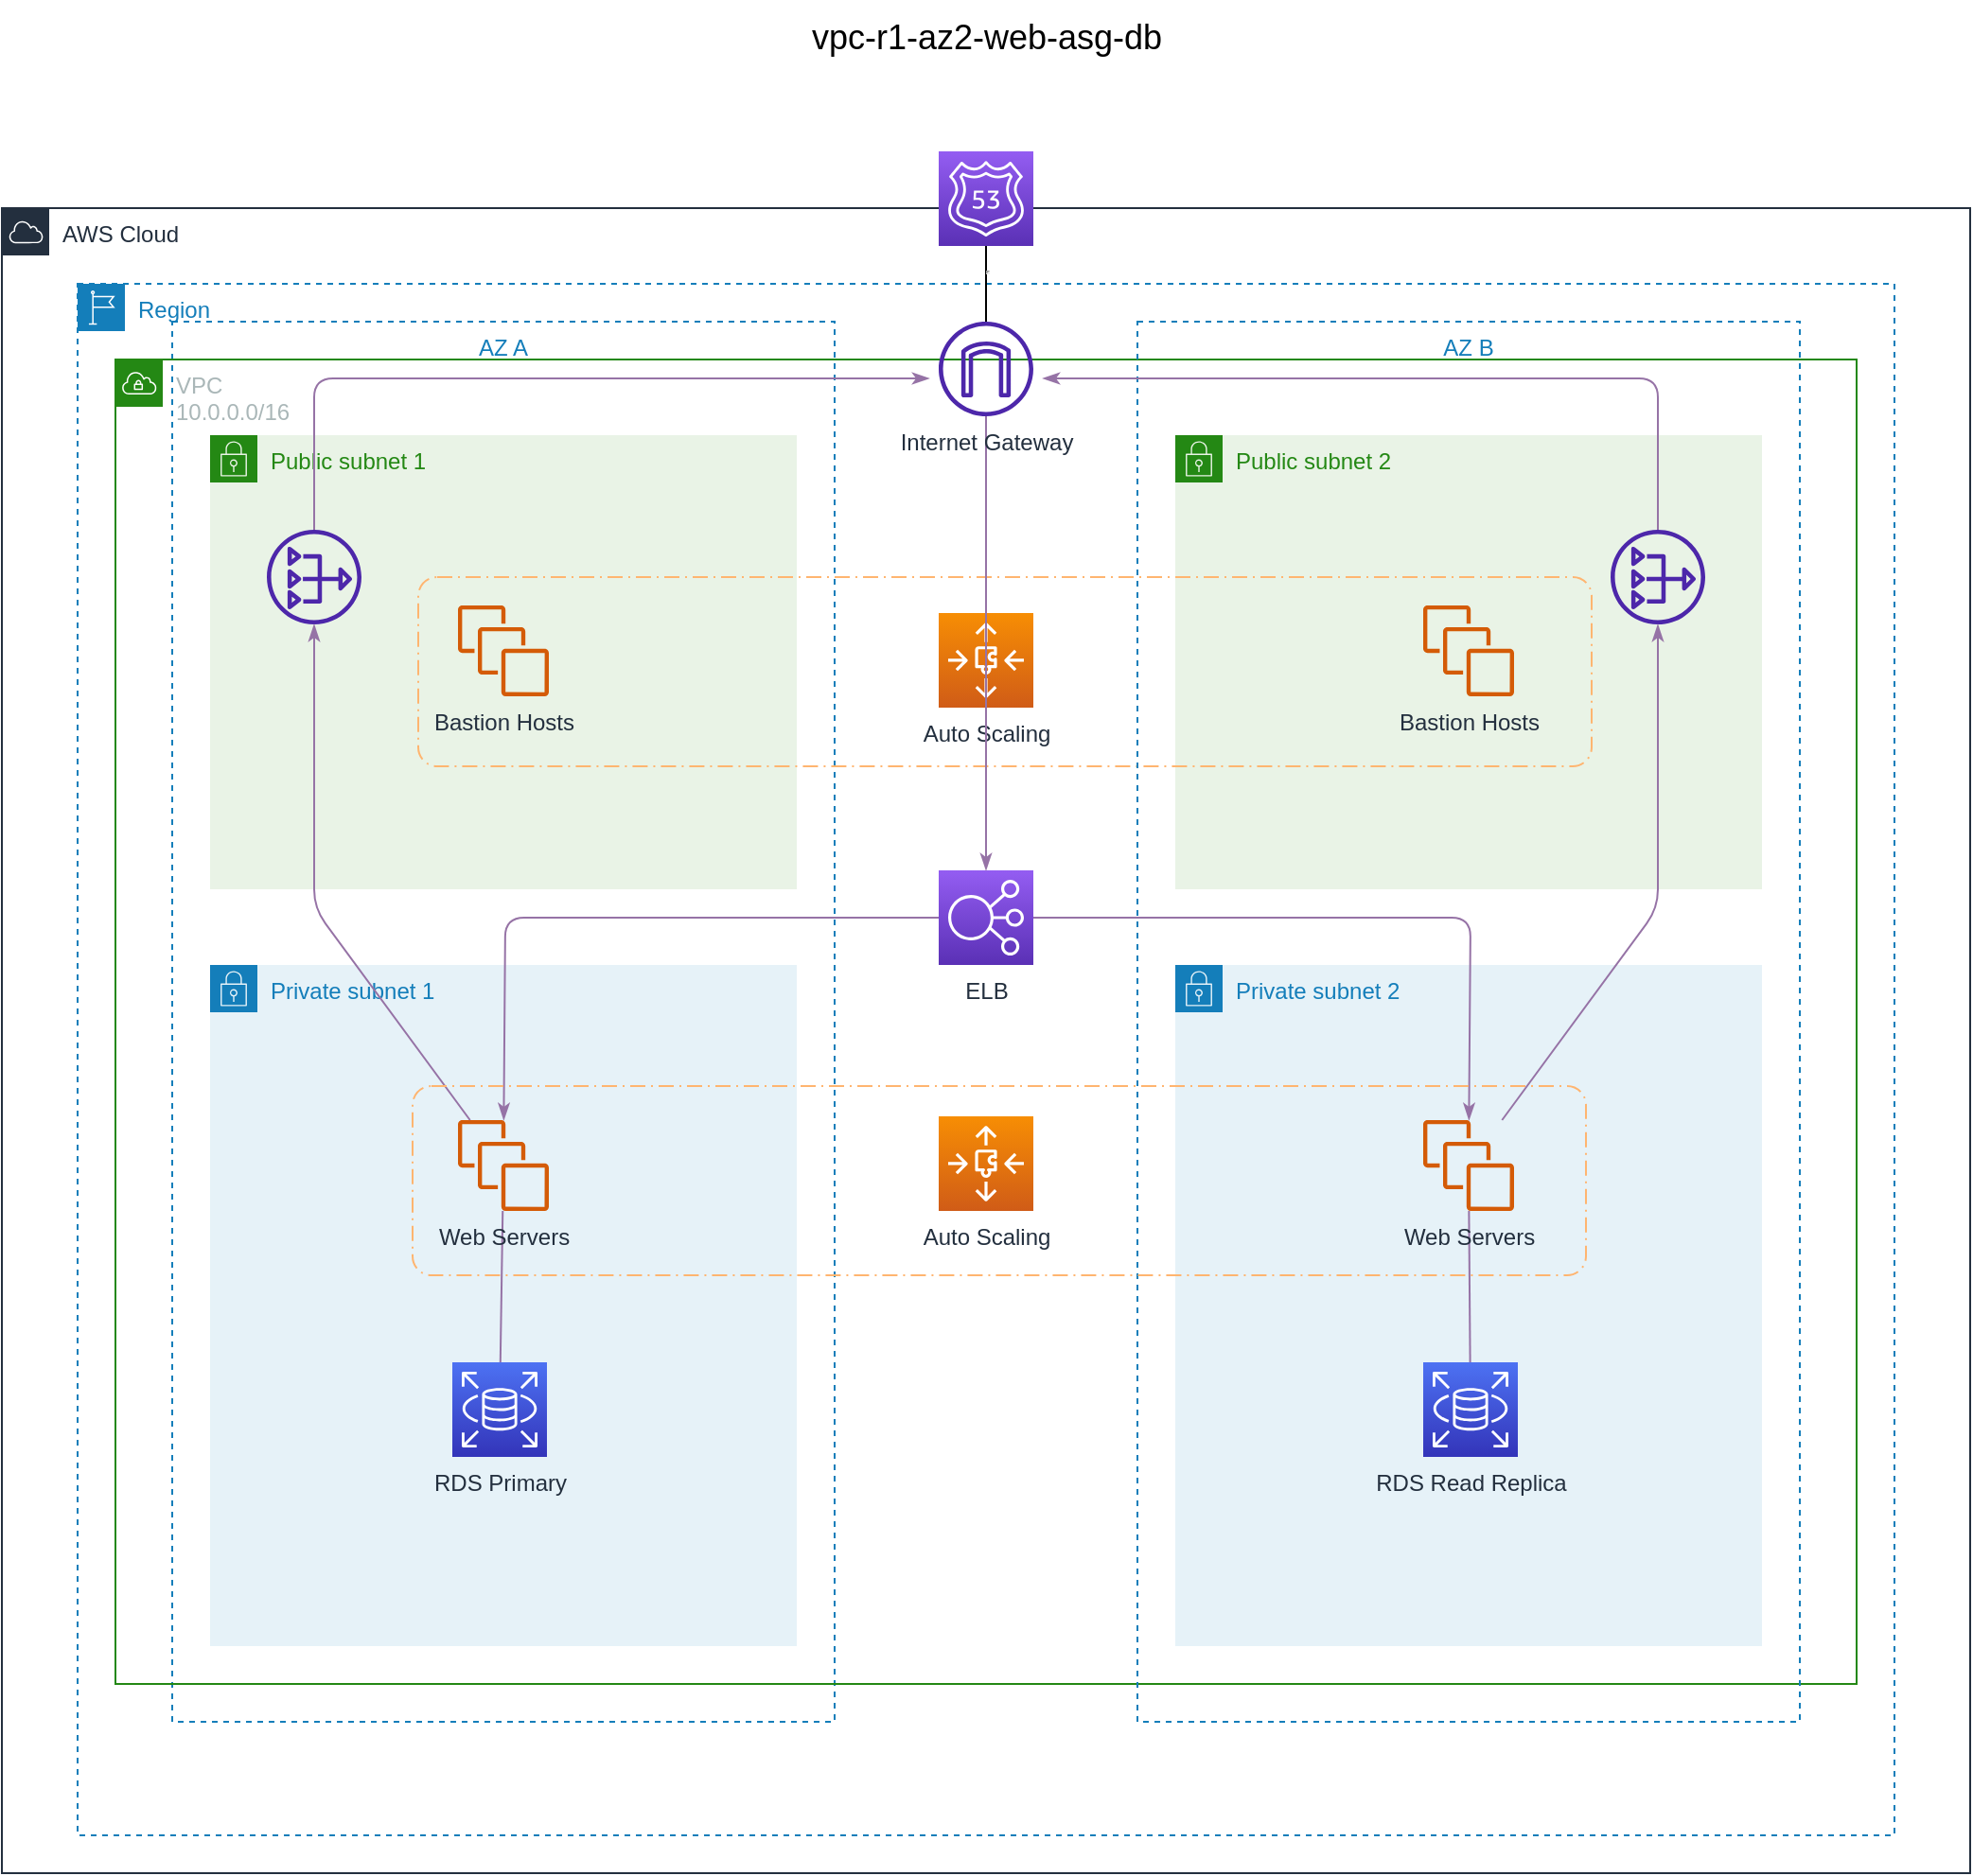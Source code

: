 <mxfile version="20.8.16" type="device"><diagram name="Page-1" id="RVRN6z7Y3mXThmnd-GB7"><mxGraphModel dx="1307" dy="955" grid="1" gridSize="10" guides="1" tooltips="1" connect="1" arrows="1" fold="1" page="1" pageScale="1" pageWidth="1100" pageHeight="1700" math="0" shadow="0"><root><mxCell id="0"/><mxCell id="1" parent="0"/><mxCell id="J4mi_5-vg6hKInEuO256-1" value="AWS Cloud" style="points=[[0,0],[0.25,0],[0.5,0],[0.75,0],[1,0],[1,0.25],[1,0.5],[1,0.75],[1,1],[0.75,1],[0.5,1],[0.25,1],[0,1],[0,0.75],[0,0.5],[0,0.25]];outlineConnect=0;gradientColor=none;html=1;whiteSpace=wrap;fontSize=12;fontStyle=0;container=1;pointerEvents=0;collapsible=0;recursiveResize=0;shape=mxgraph.aws4.group;grIcon=mxgraph.aws4.group_aws_cloud;strokeColor=#232F3E;fillColor=none;verticalAlign=top;align=left;spacingLeft=30;fontColor=#232F3E;dashed=0;movable=1;resizable=1;rotatable=1;deletable=1;editable=1;connectable=1;" vertex="1" parent="1"><mxGeometry x="40" y="120" width="1040" height="880" as="geometry"/></mxCell><mxCell id="J4mi_5-vg6hKInEuO256-13" value="Public subnet 1&lt;br&gt;" style="points=[[0,0],[0.25,0],[0.5,0],[0.75,0],[1,0],[1,0.25],[1,0.5],[1,0.75],[1,1],[0.75,1],[0.5,1],[0.25,1],[0,1],[0,0.75],[0,0.5],[0,0.25]];outlineConnect=0;gradientColor=none;html=1;whiteSpace=wrap;fontSize=12;fontStyle=0;container=1;pointerEvents=0;collapsible=0;recursiveResize=0;shape=mxgraph.aws4.group;grIcon=mxgraph.aws4.group_security_group;grStroke=0;strokeColor=#248814;fillColor=#E9F3E6;verticalAlign=top;align=left;spacingLeft=30;fontColor=#248814;dashed=0;" vertex="1" parent="J4mi_5-vg6hKInEuO256-1"><mxGeometry x="110" y="120" width="310" height="240" as="geometry"/></mxCell><mxCell id="J4mi_5-vg6hKInEuO256-33" value="Bastion Hosts" style="sketch=0;outlineConnect=0;fontColor=#232F3E;gradientColor=none;fillColor=#D45B07;strokeColor=none;dashed=0;verticalLabelPosition=bottom;verticalAlign=top;align=center;html=1;fontSize=12;fontStyle=0;aspect=fixed;pointerEvents=1;shape=mxgraph.aws4.instances;shadow=0;" vertex="1" parent="J4mi_5-vg6hKInEuO256-13"><mxGeometry x="131" y="90" width="48" height="48" as="geometry"/></mxCell><mxCell id="J4mi_5-vg6hKInEuO256-14" value="Private subnet 1" style="points=[[0,0],[0.25,0],[0.5,0],[0.75,0],[1,0],[1,0.25],[1,0.5],[1,0.75],[1,1],[0.75,1],[0.5,1],[0.25,1],[0,1],[0,0.75],[0,0.5],[0,0.25]];outlineConnect=0;gradientColor=none;html=1;whiteSpace=wrap;fontSize=12;fontStyle=0;container=1;pointerEvents=0;collapsible=0;recursiveResize=0;shape=mxgraph.aws4.group;grIcon=mxgraph.aws4.group_security_group;grStroke=0;strokeColor=#147EBA;fillColor=#E6F2F8;verticalAlign=top;align=left;spacingLeft=30;fontColor=#147EBA;dashed=0;" vertex="1" parent="J4mi_5-vg6hKInEuO256-1"><mxGeometry x="110" y="400" width="310" height="360" as="geometry"/></mxCell><mxCell id="J4mi_5-vg6hKInEuO256-43" style="edgeStyle=none;rounded=1;orthogonalLoop=1;jettySize=auto;html=1;fontSize=18;endArrow=none;endFill=0;fillColor=#e1d5e7;strokeColor=#9673a6;" edge="1" parent="J4mi_5-vg6hKInEuO256-14" source="J4mi_5-vg6hKInEuO256-31" target="J4mi_5-vg6hKInEuO256-37"><mxGeometry relative="1" as="geometry"/></mxCell><mxCell id="J4mi_5-vg6hKInEuO256-31" value="Web Servers" style="sketch=0;outlineConnect=0;fontColor=#232F3E;gradientColor=none;fillColor=#D45B07;strokeColor=none;dashed=0;verticalLabelPosition=bottom;verticalAlign=top;align=center;html=1;fontSize=12;fontStyle=0;aspect=fixed;pointerEvents=1;shape=mxgraph.aws4.instances;shadow=0;" vertex="1" parent="J4mi_5-vg6hKInEuO256-14"><mxGeometry x="131" y="82" width="48" height="48" as="geometry"/></mxCell><mxCell id="J4mi_5-vg6hKInEuO256-37" value="RDS Primary" style="sketch=0;points=[[0,0,0],[0.25,0,0],[0.5,0,0],[0.75,0,0],[1,0,0],[0,1,0],[0.25,1,0],[0.5,1,0],[0.75,1,0],[1,1,0],[0,0.25,0],[0,0.5,0],[0,0.75,0],[1,0.25,0],[1,0.5,0],[1,0.75,0]];outlineConnect=0;fontColor=#232F3E;gradientColor=#4D72F3;gradientDirection=north;fillColor=#3334B9;strokeColor=#ffffff;dashed=0;verticalLabelPosition=bottom;verticalAlign=top;align=center;html=1;fontSize=12;fontStyle=0;aspect=fixed;shape=mxgraph.aws4.resourceIcon;resIcon=mxgraph.aws4.rds;shadow=0;" vertex="1" parent="J4mi_5-vg6hKInEuO256-14"><mxGeometry x="128" y="210" width="50" height="50" as="geometry"/></mxCell><mxCell id="J4mi_5-vg6hKInEuO256-9" value="AZ A" style="fillColor=none;strokeColor=#147EBA;dashed=1;verticalAlign=top;fontStyle=0;fontColor=#147EBA;" vertex="1" parent="J4mi_5-vg6hKInEuO256-1"><mxGeometry x="90" y="60" width="350" height="740" as="geometry"/></mxCell><mxCell id="J4mi_5-vg6hKInEuO256-2" value="Region" style="points=[[0,0],[0.25,0],[0.5,0],[0.75,0],[1,0],[1,0.25],[1,0.5],[1,0.75],[1,1],[0.75,1],[0.5,1],[0.25,1],[0,1],[0,0.75],[0,0.5],[0,0.25]];outlineConnect=0;gradientColor=none;html=1;whiteSpace=wrap;fontSize=12;fontStyle=0;container=1;pointerEvents=0;collapsible=0;recursiveResize=0;shape=mxgraph.aws4.group;grIcon=mxgraph.aws4.group_region;strokeColor=#147EBA;fillColor=none;verticalAlign=top;align=left;spacingLeft=30;fontColor=#147EBA;dashed=1;" vertex="1" parent="J4mi_5-vg6hKInEuO256-1"><mxGeometry x="40" y="40" width="960" height="820" as="geometry"/></mxCell><mxCell id="J4mi_5-vg6hKInEuO256-16" value="Public subnet 2" style="points=[[0,0],[0.25,0],[0.5,0],[0.75,0],[1,0],[1,0.25],[1,0.5],[1,0.75],[1,1],[0.75,1],[0.5,1],[0.25,1],[0,1],[0,0.75],[0,0.5],[0,0.25]];outlineConnect=0;gradientColor=none;html=1;whiteSpace=wrap;fontSize=12;fontStyle=0;container=1;pointerEvents=0;collapsible=0;recursiveResize=0;shape=mxgraph.aws4.group;grIcon=mxgraph.aws4.group_security_group;grStroke=0;strokeColor=#248814;fillColor=#E9F3E6;verticalAlign=top;align=left;spacingLeft=30;fontColor=#248814;dashed=0;" vertex="1" parent="J4mi_5-vg6hKInEuO256-2"><mxGeometry x="580" y="80" width="310" height="240" as="geometry"/></mxCell><mxCell id="J4mi_5-vg6hKInEuO256-17" value="Private subnet 2" style="points=[[0,0],[0.25,0],[0.5,0],[0.75,0],[1,0],[1,0.25],[1,0.5],[1,0.75],[1,1],[0.75,1],[0.5,1],[0.25,1],[0,1],[0,0.75],[0,0.5],[0,0.25]];outlineConnect=0;gradientColor=none;html=1;whiteSpace=wrap;fontSize=12;fontStyle=0;container=1;pointerEvents=0;collapsible=0;recursiveResize=0;shape=mxgraph.aws4.group;grIcon=mxgraph.aws4.group_security_group;grStroke=0;strokeColor=#147EBA;fillColor=#E6F2F8;verticalAlign=top;align=left;spacingLeft=30;fontColor=#147EBA;dashed=0;" vertex="1" parent="J4mi_5-vg6hKInEuO256-2"><mxGeometry x="580" y="360" width="310" height="360" as="geometry"/></mxCell><mxCell id="J4mi_5-vg6hKInEuO256-44" style="edgeStyle=none;rounded=1;orthogonalLoop=1;jettySize=auto;html=1;fontSize=18;endArrow=none;endFill=0;fillColor=#e1d5e7;strokeColor=#9673a6;" edge="1" parent="J4mi_5-vg6hKInEuO256-17" source="J4mi_5-vg6hKInEuO256-32" target="J4mi_5-vg6hKInEuO256-39"><mxGeometry relative="1" as="geometry"/></mxCell><mxCell id="J4mi_5-vg6hKInEuO256-32" value="Web Servers" style="sketch=0;outlineConnect=0;fontColor=#232F3E;gradientColor=none;fillColor=#D45B07;strokeColor=none;dashed=0;verticalLabelPosition=bottom;verticalAlign=top;align=center;html=1;fontSize=12;fontStyle=0;aspect=fixed;pointerEvents=1;shape=mxgraph.aws4.instances;shadow=0;" vertex="1" parent="J4mi_5-vg6hKInEuO256-17"><mxGeometry x="131" y="82" width="48" height="48" as="geometry"/></mxCell><mxCell id="J4mi_5-vg6hKInEuO256-39" value="RDS Read Replica" style="sketch=0;points=[[0,0,0],[0.25,0,0],[0.5,0,0],[0.75,0,0],[1,0,0],[0,1,0],[0.25,1,0],[0.5,1,0],[0.75,1,0],[1,1,0],[0,0.25,0],[0,0.5,0],[0,0.75,0],[1,0.25,0],[1,0.5,0],[1,0.75,0]];outlineConnect=0;fontColor=#232F3E;gradientColor=#4D72F3;gradientDirection=north;fillColor=#3334B9;strokeColor=#ffffff;dashed=0;verticalLabelPosition=bottom;verticalAlign=top;align=center;html=1;fontSize=12;fontStyle=0;aspect=fixed;shape=mxgraph.aws4.resourceIcon;resIcon=mxgraph.aws4.rds;shadow=0;" vertex="1" parent="J4mi_5-vg6hKInEuO256-17"><mxGeometry x="131" y="210" width="50" height="50" as="geometry"/></mxCell><mxCell id="J4mi_5-vg6hKInEuO256-6" value="VPC&lt;br&gt;10.0.0.0/16" style="points=[[0,0],[0.25,0],[0.5,0],[0.75,0],[1,0],[1,0.25],[1,0.5],[1,0.75],[1,1],[0.75,1],[0.5,1],[0.25,1],[0,1],[0,0.75],[0,0.5],[0,0.25]];outlineConnect=0;gradientColor=none;html=1;whiteSpace=wrap;fontSize=12;fontStyle=0;container=1;pointerEvents=0;collapsible=0;recursiveResize=0;shape=mxgraph.aws4.group;grIcon=mxgraph.aws4.group_vpc;strokeColor=#248814;fillColor=none;verticalAlign=top;align=left;spacingLeft=30;fontColor=#AAB7B8;dashed=0;movable=1;resizable=1;rotatable=1;deletable=1;editable=1;connectable=1;" vertex="1" parent="J4mi_5-vg6hKInEuO256-2"><mxGeometry x="20" y="40" width="920" height="700" as="geometry"/></mxCell><mxCell id="J4mi_5-vg6hKInEuO256-29" value="ELB" style="sketch=0;points=[[0,0,0],[0.25,0,0],[0.5,0,0],[0.75,0,0],[1,0,0],[0,1,0],[0.25,1,0],[0.5,1,0],[0.75,1,0],[1,1,0],[0,0.25,0],[0,0.5,0],[0,0.75,0],[1,0.25,0],[1,0.5,0],[1,0.75,0]];outlineConnect=0;fontColor=#232F3E;gradientColor=#945DF2;gradientDirection=north;fillColor=#5A30B5;strokeColor=#ffffff;dashed=0;verticalLabelPosition=bottom;verticalAlign=top;align=center;html=1;fontSize=12;fontStyle=0;aspect=fixed;shape=mxgraph.aws4.resourceIcon;resIcon=mxgraph.aws4.elastic_load_balancing;shadow=0;" vertex="1" parent="J4mi_5-vg6hKInEuO256-6"><mxGeometry x="435" y="270" width="50" height="50" as="geometry"/></mxCell><mxCell id="J4mi_5-vg6hKInEuO256-57" value="Auto Scaling" style="sketch=0;points=[[0,0,0],[0.25,0,0],[0.5,0,0],[0.75,0,0],[1,0,0],[0,1,0],[0.25,1,0],[0.5,1,0],[0.75,1,0],[1,1,0],[0,0.25,0],[0,0.5,0],[0,0.75,0],[1,0.25,0],[1,0.5,0],[1,0.75,0]];outlineConnect=0;fontColor=#232F3E;gradientColor=#F78E04;gradientDirection=north;fillColor=#D05C17;strokeColor=#ffffff;dashed=0;verticalLabelPosition=bottom;verticalAlign=top;align=center;html=1;fontSize=12;fontStyle=0;aspect=fixed;shape=mxgraph.aws4.resourceIcon;resIcon=mxgraph.aws4.auto_scaling3;shadow=0;" vertex="1" parent="J4mi_5-vg6hKInEuO256-6"><mxGeometry x="435" y="400" width="50" height="50" as="geometry"/></mxCell><mxCell id="J4mi_5-vg6hKInEuO256-64" value="" style="rounded=1;arcSize=10;dashed=1;fillColor=none;gradientColor=none;dashPattern=8 3 1 3;strokeWidth=1;shadow=0;sketch=0;fontSize=18;strokeColor=#FFB570;" vertex="1" parent="J4mi_5-vg6hKInEuO256-6"><mxGeometry x="160" y="115" width="620" height="100" as="geometry"/></mxCell><mxCell id="J4mi_5-vg6hKInEuO256-60" value="Auto Scaling" style="sketch=0;points=[[0,0,0],[0.25,0,0],[0.5,0,0],[0.75,0,0],[1,0,0],[0,1,0],[0.25,1,0],[0.5,1,0],[0.75,1,0],[1,1,0],[0,0.25,0],[0,0.5,0],[0,0.75,0],[1,0.25,0],[1,0.5,0],[1,0.75,0]];outlineConnect=0;fontColor=#232F3E;gradientColor=#F78E04;gradientDirection=north;fillColor=#D05C17;strokeColor=#ffffff;dashed=0;verticalLabelPosition=bottom;verticalAlign=top;align=center;html=1;fontSize=12;fontStyle=0;aspect=fixed;shape=mxgraph.aws4.resourceIcon;resIcon=mxgraph.aws4.auto_scaling3;shadow=0;" vertex="1" parent="J4mi_5-vg6hKInEuO256-6"><mxGeometry x="435" y="134" width="50" height="50" as="geometry"/></mxCell><mxCell id="J4mi_5-vg6hKInEuO256-10" value="AZ B" style="fillColor=none;strokeColor=#147EBA;dashed=1;verticalAlign=top;fontStyle=0;fontColor=#147EBA;" vertex="1" parent="J4mi_5-vg6hKInEuO256-2"><mxGeometry x="560" y="20" width="350" height="740" as="geometry"/></mxCell><mxCell id="J4mi_5-vg6hKInEuO256-30" value="" style="edgeStyle=none;rounded=0;orthogonalLoop=1;jettySize=auto;html=1;fontSize=18;endArrow=classicThin;endFill=1;fillColor=#e1d5e7;strokeColor=#9673a6;" edge="1" parent="J4mi_5-vg6hKInEuO256-2" source="J4mi_5-vg6hKInEuO256-18" target="J4mi_5-vg6hKInEuO256-29"><mxGeometry relative="1" as="geometry"/></mxCell><mxCell id="J4mi_5-vg6hKInEuO256-18" value="Internet Gateway" style="outlineConnect=0;fontColor=#232F3E;gradientColor=none;fillColor=#4D27AA;strokeColor=none;dashed=0;verticalLabelPosition=bottom;verticalAlign=top;align=center;html=1;fontSize=12;fontStyle=0;aspect=fixed;pointerEvents=1;shape=mxgraph.aws4.internet_gateway;shadow=0;" vertex="1" parent="J4mi_5-vg6hKInEuO256-2"><mxGeometry x="455" y="20" width="50" height="50" as="geometry"/></mxCell><mxCell id="J4mi_5-vg6hKInEuO256-34" value="Bastion Hosts" style="sketch=0;outlineConnect=0;fontColor=#232F3E;gradientColor=none;fillColor=#D45B07;strokeColor=none;dashed=0;verticalLabelPosition=bottom;verticalAlign=top;align=center;html=1;fontSize=12;fontStyle=0;aspect=fixed;pointerEvents=1;shape=mxgraph.aws4.instances;shadow=0;" vertex="1" parent="J4mi_5-vg6hKInEuO256-2"><mxGeometry x="711" y="170" width="48" height="48" as="geometry"/></mxCell><mxCell id="J4mi_5-vg6hKInEuO256-49" style="edgeStyle=none;rounded=1;orthogonalLoop=1;jettySize=auto;html=1;fontSize=18;endArrow=classicThin;endFill=1;fillColor=#e1d5e7;strokeColor=#9673a6;" edge="1" parent="J4mi_5-vg6hKInEuO256-2" source="J4mi_5-vg6hKInEuO256-36"><mxGeometry relative="1" as="geometry"><mxPoint x="510" y="50" as="targetPoint"/><Array as="points"><mxPoint x="835" y="50"/></Array></mxGeometry></mxCell><mxCell id="J4mi_5-vg6hKInEuO256-36" value="" style="sketch=0;outlineConnect=0;fontColor=#232F3E;gradientColor=none;fillColor=#4D27AA;strokeColor=none;dashed=0;verticalLabelPosition=bottom;verticalAlign=top;align=center;html=1;fontSize=12;fontStyle=0;aspect=fixed;pointerEvents=1;shape=mxgraph.aws4.nat_gateway;shadow=0;" vertex="1" parent="J4mi_5-vg6hKInEuO256-2"><mxGeometry x="810" y="130" width="50" height="50" as="geometry"/></mxCell><mxCell id="J4mi_5-vg6hKInEuO256-42" style="edgeStyle=none;rounded=1;orthogonalLoop=1;jettySize=auto;html=1;fontSize=18;endArrow=classicThin;endFill=1;fillColor=#e1d5e7;strokeColor=#9673a6;" edge="1" parent="J4mi_5-vg6hKInEuO256-2" source="J4mi_5-vg6hKInEuO256-29" target="J4mi_5-vg6hKInEuO256-32"><mxGeometry relative="1" as="geometry"><Array as="points"><mxPoint x="736" y="335"/></Array></mxGeometry></mxCell><mxCell id="J4mi_5-vg6hKInEuO256-56" style="edgeStyle=none;rounded=1;orthogonalLoop=1;jettySize=auto;html=1;fontSize=18;endArrow=classicThin;endFill=1;fillColor=#e1d5e7;strokeColor=#9673a6;" edge="1" parent="J4mi_5-vg6hKInEuO256-2" source="J4mi_5-vg6hKInEuO256-32" target="J4mi_5-vg6hKInEuO256-36"><mxGeometry relative="1" as="geometry"><Array as="points"><mxPoint x="835" y="330"/></Array></mxGeometry></mxCell><mxCell id="J4mi_5-vg6hKInEuO256-48" style="edgeStyle=none;rounded=1;orthogonalLoop=1;jettySize=auto;html=1;fontSize=18;endArrow=classicThin;endFill=1;fillColor=#e1d5e7;strokeColor=#9673a6;" edge="1" parent="J4mi_5-vg6hKInEuO256-1" source="J4mi_5-vg6hKInEuO256-35"><mxGeometry relative="1" as="geometry"><mxPoint x="490" y="90" as="targetPoint"/><Array as="points"><mxPoint x="165" y="90"/></Array></mxGeometry></mxCell><mxCell id="J4mi_5-vg6hKInEuO256-35" value="" style="sketch=0;outlineConnect=0;fontColor=#232F3E;gradientColor=none;fillColor=#4D27AA;strokeColor=none;dashed=0;verticalLabelPosition=bottom;verticalAlign=top;align=center;html=1;fontSize=12;fontStyle=0;aspect=fixed;pointerEvents=1;shape=mxgraph.aws4.nat_gateway;shadow=0;" vertex="1" parent="J4mi_5-vg6hKInEuO256-1"><mxGeometry x="140" y="170" width="50" height="50" as="geometry"/></mxCell><mxCell id="J4mi_5-vg6hKInEuO256-41" style="edgeStyle=none;rounded=1;orthogonalLoop=1;jettySize=auto;html=1;fontSize=18;endArrow=classicThin;endFill=1;fillColor=#e1d5e7;strokeColor=#9673a6;" edge="1" parent="J4mi_5-vg6hKInEuO256-1" source="J4mi_5-vg6hKInEuO256-29" target="J4mi_5-vg6hKInEuO256-31"><mxGeometry relative="1" as="geometry"><Array as="points"><mxPoint x="266" y="375"/></Array></mxGeometry></mxCell><mxCell id="J4mi_5-vg6hKInEuO256-47" style="edgeStyle=none;rounded=1;orthogonalLoop=1;jettySize=auto;html=1;fontSize=18;endArrow=classicThin;endFill=1;fillColor=#e1d5e7;strokeColor=#9673a6;" edge="1" parent="J4mi_5-vg6hKInEuO256-1" source="J4mi_5-vg6hKInEuO256-31" target="J4mi_5-vg6hKInEuO256-35"><mxGeometry relative="1" as="geometry"><Array as="points"><mxPoint x="165" y="370"/></Array></mxGeometry></mxCell><mxCell id="J4mi_5-vg6hKInEuO256-11" value="&lt;font style=&quot;font-size: 18px;&quot;&gt;vpc-r1-az2-web-asg-db&lt;/font&gt;" style="text;html=1;align=center;verticalAlign=middle;resizable=0;points=[];autosize=1;strokeColor=none;fillColor=none;" vertex="1" parent="1"><mxGeometry x="455" y="10" width="210" height="40" as="geometry"/></mxCell><mxCell id="J4mi_5-vg6hKInEuO256-23" style="rounded=0;orthogonalLoop=1;jettySize=auto;html=1;fontSize=18;endArrow=none;endFill=0;" edge="1" parent="1" source="J4mi_5-vg6hKInEuO256-20" target="J4mi_5-vg6hKInEuO256-18"><mxGeometry relative="1" as="geometry"><Array as="points"><mxPoint x="560" y="170"/></Array></mxGeometry></mxCell><mxCell id="J4mi_5-vg6hKInEuO256-20" value="&lt;hr&gt;" style="sketch=0;points=[[0,0,0],[0.25,0,0],[0.5,0,0],[0.75,0,0],[1,0,0],[0,1,0],[0.25,1,0],[0.5,1,0],[0.75,1,0],[1,1,0],[0,0.25,0],[0,0.5,0],[0,0.75,0],[1,0.25,0],[1,0.5,0],[1,0.75,0]];outlineConnect=0;fontColor=#232F3E;gradientColor=#945DF2;gradientDirection=north;fillColor=#5A30B5;strokeColor=#ffffff;dashed=0;verticalLabelPosition=bottom;verticalAlign=top;align=center;html=1;fontSize=12;fontStyle=0;aspect=fixed;shape=mxgraph.aws4.resourceIcon;resIcon=mxgraph.aws4.route_53;" vertex="1" parent="1"><mxGeometry x="535" y="90" width="50" height="50" as="geometry"/></mxCell><mxCell id="J4mi_5-vg6hKInEuO256-71" value="" style="rounded=1;arcSize=10;dashed=1;fillColor=none;gradientColor=none;dashPattern=8 3 1 3;strokeWidth=1;shadow=0;sketch=0;fontSize=18;strokeColor=#FFB570;" vertex="1" parent="1"><mxGeometry x="257" y="584" width="620" height="100" as="geometry"/></mxCell></root></mxGraphModel></diagram></mxfile>